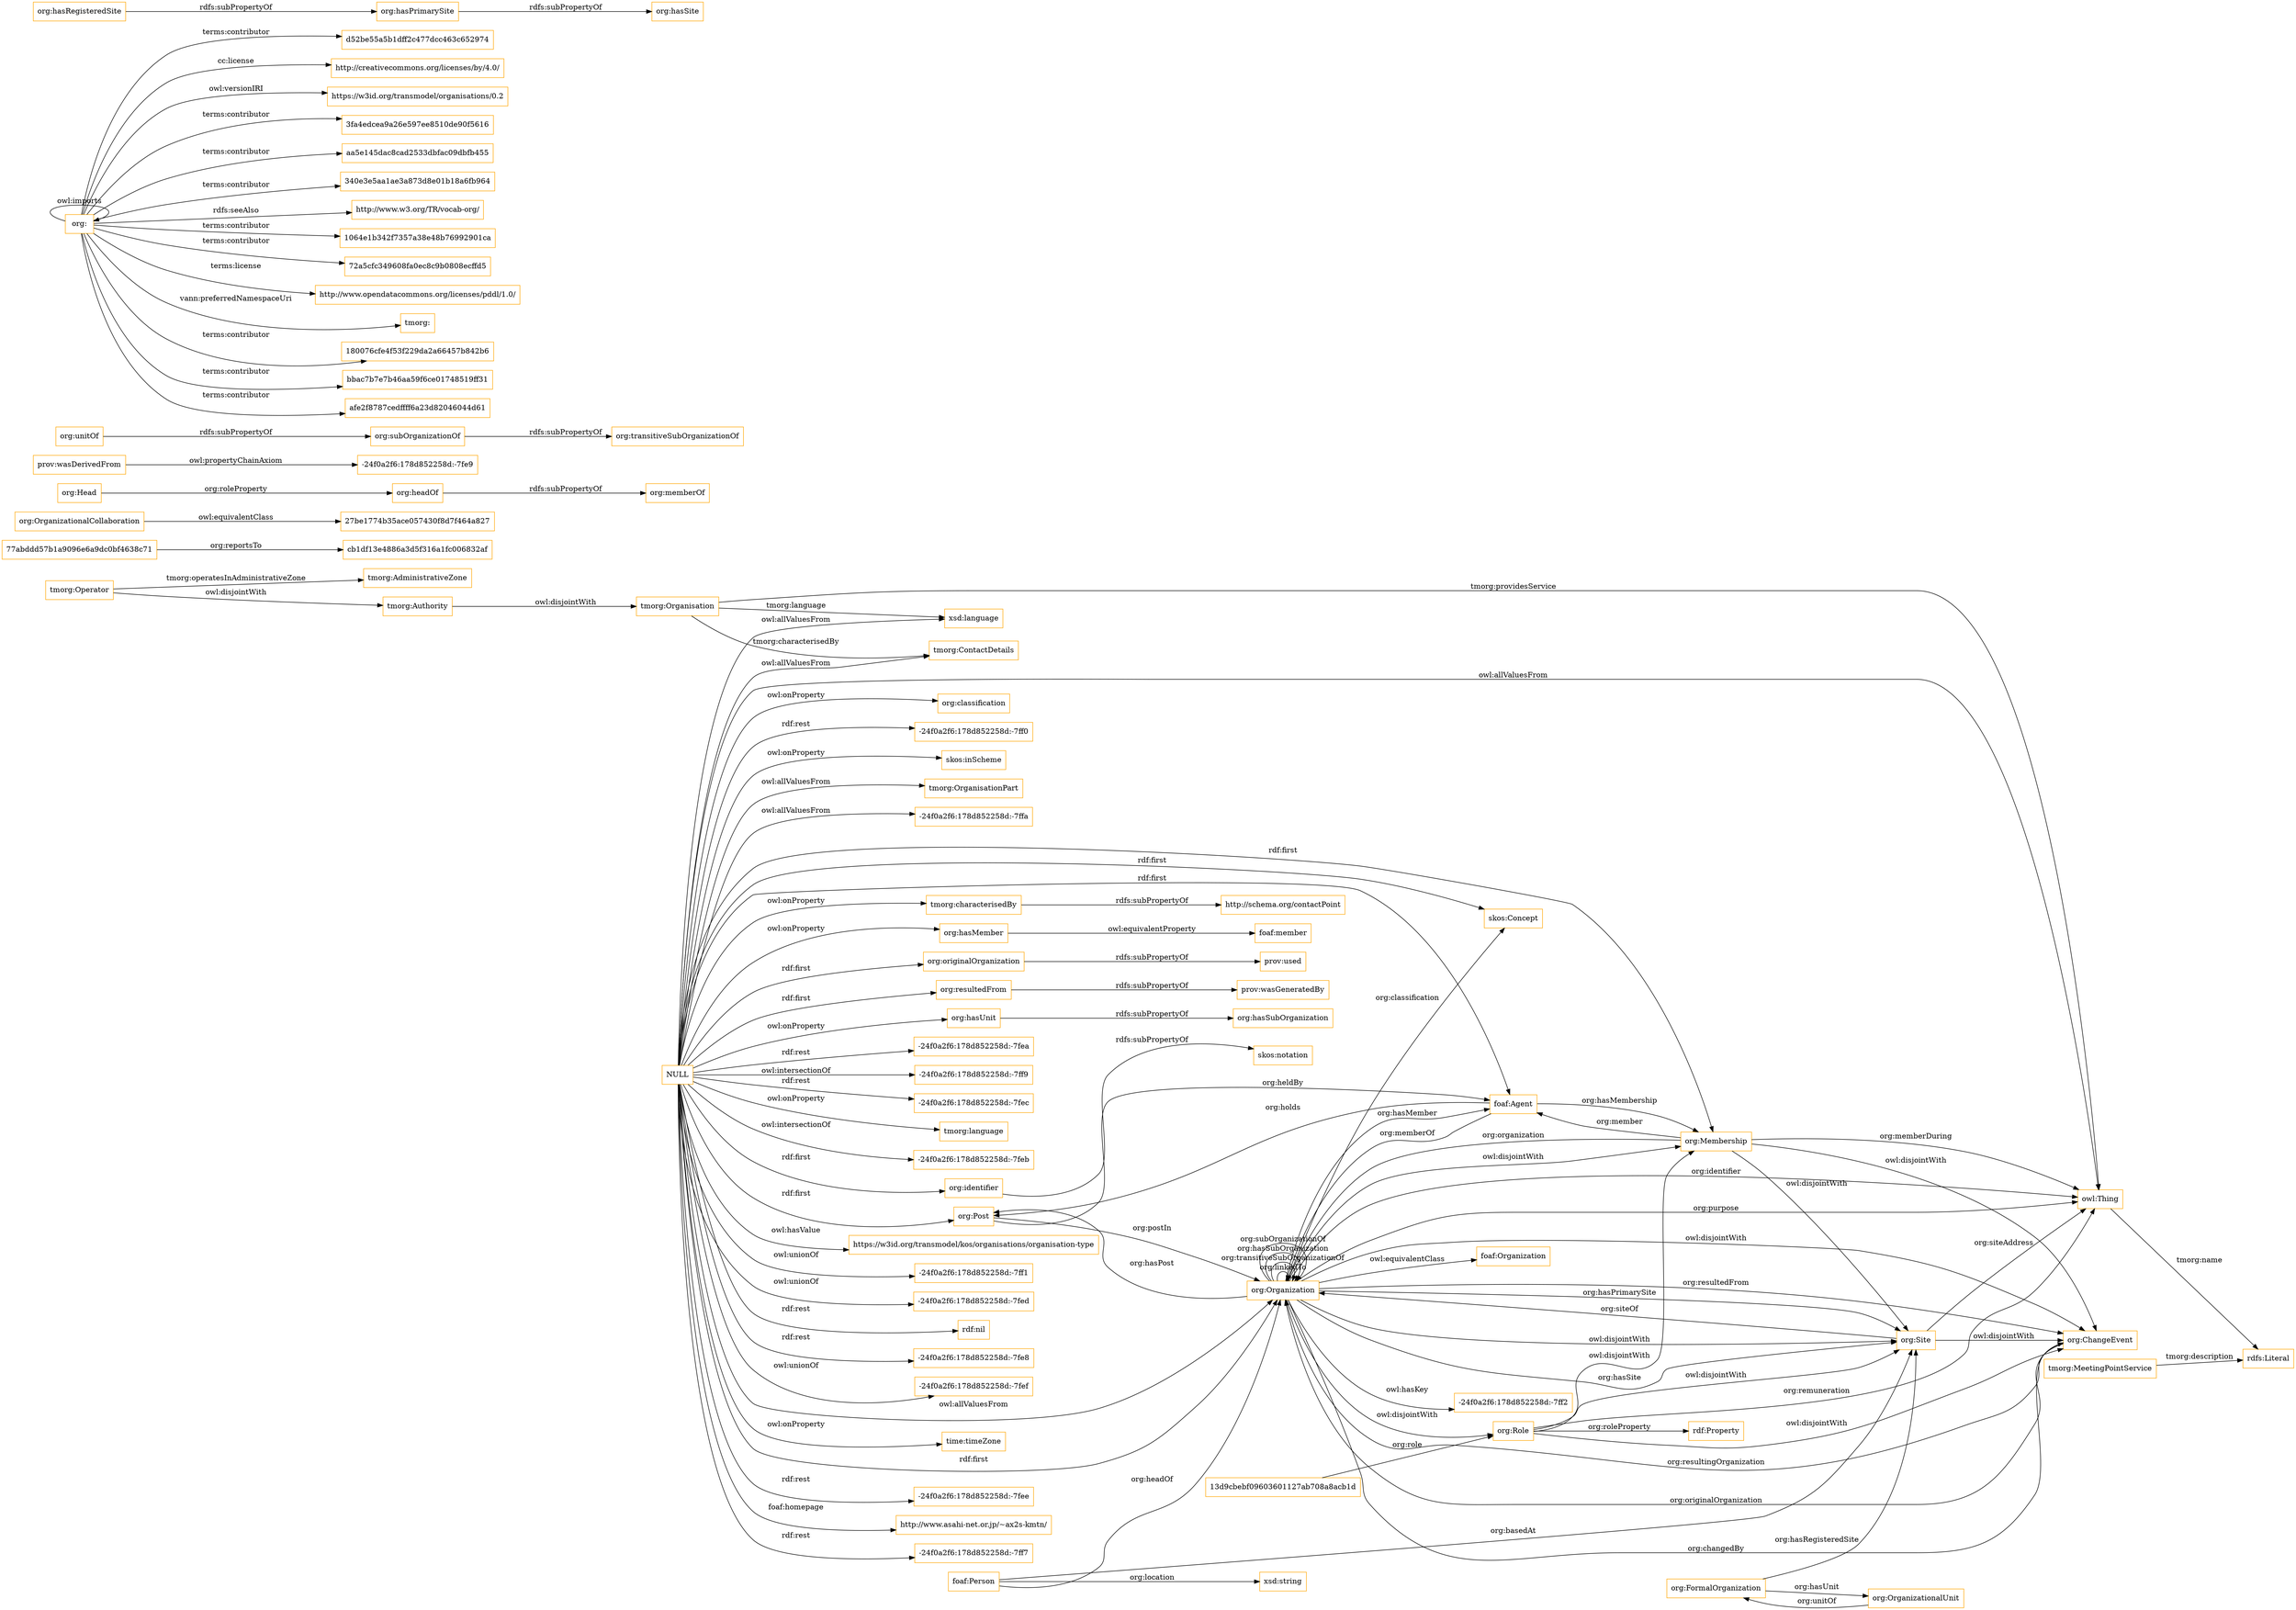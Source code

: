 digraph ar2dtool_diagram { 
rankdir=LR;
size="1501"
node [shape = rectangle, color="orange"]; "tmorg:Operator" "tmorg:AdministrativeZone" "tmorg:Organisation" "tmorg:OrganisationPart" "-24f0a2f6:178d852258d:-7ffa" "tmorg:ContactDetails" "foaf:Organization" "skos:Concept" "tmorg:Authority" "org:OrganizationalUnit" "77abddd57b1a9096e6a9dc0bf4638c71" "org:Post" "org:Site" "org:FormalOrganization" "13d9cbebf09603601127ab708a8acb1d" "27be1774b35ace057430f8d7f464a827" "org:OrganizationalCollaboration" "cb1df13e4886a3d5f316a1fc006832af" "org:Organization" "org:Role" "org:ChangeEvent" "org:Membership" ; /*classes style*/
	"tmorg:characterisedBy" -> "http://schema.org/contactPoint" [ label = "rdfs:subPropertyOf" ];
	"org:Role" -> "org:ChangeEvent" [ label = "owl:disjointWith" ];
	"org:Role" -> "org:Site" [ label = "owl:disjointWith" ];
	"org:Role" -> "org:Membership" [ label = "owl:disjointWith" ];
	"tmorg:Operator" -> "tmorg:Authority" [ label = "owl:disjointWith" ];
	"org:headOf" -> "org:memberOf" [ label = "rdfs:subPropertyOf" ];
	"prov:wasDerivedFrom" -> "-24f0a2f6:178d852258d:-7fe9" [ label = "owl:propertyChainAxiom" ];
	"org:hasMember" -> "foaf:member" [ label = "owl:equivalentProperty" ];
	"org:Membership" -> "org:ChangeEvent" [ label = "owl:disjointWith" ];
	"org:Membership" -> "org:Site" [ label = "owl:disjointWith" ];
	"org:Organization" -> "org:Role" [ label = "owl:disjointWith" ];
	"org:Organization" -> "org:ChangeEvent" [ label = "owl:disjointWith" ];
	"org:Organization" -> "foaf:Organization" [ label = "owl:equivalentClass" ];
	"org:Organization" -> "org:Membership" [ label = "owl:disjointWith" ];
	"org:Organization" -> "-24f0a2f6:178d852258d:-7ff2" [ label = "owl:hasKey" ];
	"org:Organization" -> "org:Site" [ label = "owl:disjointWith" ];
	"org:originalOrganization" -> "prov:used" [ label = "rdfs:subPropertyOf" ];
	"org:Site" -> "org:ChangeEvent" [ label = "owl:disjointWith" ];
	"org:subOrganizationOf" -> "org:transitiveSubOrganizationOf" [ label = "rdfs:subPropertyOf" ];
	"NULL" -> "org:Post" [ label = "rdf:first" ];
	"NULL" -> "owl:Thing" [ label = "owl:allValuesFrom" ];
	"NULL" -> "-24f0a2f6:178d852258d:-7fea" [ label = "rdf:rest" ];
	"NULL" -> "tmorg:characterisedBy" [ label = "owl:onProperty" ];
	"NULL" -> "tmorg:OrganisationPart" [ label = "owl:allValuesFrom" ];
	"NULL" -> "org:Organization" [ label = "owl:allValuesFrom" ];
	"NULL" -> "-24f0a2f6:178d852258d:-7ffa" [ label = "owl:allValuesFrom" ];
	"NULL" -> "-24f0a2f6:178d852258d:-7ff9" [ label = "owl:intersectionOf" ];
	"NULL" -> "-24f0a2f6:178d852258d:-7fec" [ label = "rdf:rest" ];
	"NULL" -> "tmorg:language" [ label = "owl:onProperty" ];
	"NULL" -> "-24f0a2f6:178d852258d:-7feb" [ label = "owl:intersectionOf" ];
	"NULL" -> "org:resultedFrom" [ label = "rdf:first" ];
	"NULL" -> "org:hasUnit" [ label = "owl:onProperty" ];
	"NULL" -> "skos:Concept" [ label = "rdf:first" ];
	"NULL" -> "https://w3id.org/transmodel/kos/organisations/organisation-type" [ label = "owl:hasValue" ];
	"NULL" -> "org:originalOrganization" [ label = "rdf:first" ];
	"NULL" -> "org:Organization" [ label = "rdf:first" ];
	"NULL" -> "-24f0a2f6:178d852258d:-7ff1" [ label = "owl:unionOf" ];
	"NULL" -> "-24f0a2f6:178d852258d:-7fed" [ label = "owl:unionOf" ];
	"NULL" -> "rdf:nil" [ label = "rdf:rest" ];
	"NULL" -> "-24f0a2f6:178d852258d:-7fe8" [ label = "rdf:rest" ];
	"NULL" -> "-24f0a2f6:178d852258d:-7fef" [ label = "owl:unionOf" ];
	"NULL" -> "org:identifier" [ label = "rdf:first" ];
	"NULL" -> "time:timeZone" [ label = "owl:onProperty" ];
	"NULL" -> "foaf:Agent" [ label = "rdf:first" ];
	"NULL" -> "-24f0a2f6:178d852258d:-7fee" [ label = "rdf:rest" ];
	"NULL" -> "http://www.asahi-net.or.jp/~ax2s-kmtn/" [ label = "foaf:homepage" ];
	"NULL" -> "-24f0a2f6:178d852258d:-7ff7" [ label = "rdf:rest" ];
	"NULL" -> "xsd:language" [ label = "owl:allValuesFrom" ];
	"NULL" -> "org:classification" [ label = "owl:onProperty" ];
	"NULL" -> "org:Membership" [ label = "rdf:first" ];
	"NULL" -> "-24f0a2f6:178d852258d:-7ff0" [ label = "rdf:rest" ];
	"NULL" -> "skos:inScheme" [ label = "owl:onProperty" ];
	"NULL" -> "tmorg:ContactDetails" [ label = "owl:allValuesFrom" ];
	"NULL" -> "org:hasMember" [ label = "owl:onProperty" ];
	"org:resultedFrom" -> "prov:wasGeneratedBy" [ label = "rdfs:subPropertyOf" ];
	"org:Head" -> "org:headOf" [ label = "org:roleProperty" ];
	"org:" -> "d52be55a5b1dff2c477dcc463c652974" [ label = "terms:contributor" ];
	"org:" -> "http://creativecommons.org/licenses/by/4.0/" [ label = "cc:license" ];
	"org:" -> "https://w3id.org/transmodel/organisations/0.2" [ label = "owl:versionIRI" ];
	"org:" -> "3fa4edcea9a26e597ee8510de90f5616" [ label = "terms:contributor" ];
	"org:" -> "aa5e145dac8cad2533dbfac09dbfb455" [ label = "terms:contributor" ];
	"org:" -> "org:" [ label = "owl:imports" ];
	"org:" -> "340e3e5aa1ae3a873d8e01b18a6fb964" [ label = "terms:contributor" ];
	"org:" -> "http://www.w3.org/TR/vocab-org/" [ label = "rdfs:seeAlso" ];
	"org:" -> "1064e1b342f7357a38e48b76992901ca" [ label = "terms:contributor" ];
	"org:" -> "72a5cfc349608fa0ec8c9b0808ecffd5" [ label = "terms:contributor" ];
	"org:" -> "http://www.opendatacommons.org/licenses/pddl/1.0/" [ label = "terms:license" ];
	"org:" -> "tmorg:" [ label = "vann:preferredNamespaceUri" ];
	"org:" -> "180076cfe4f53f229da2a66457b842b6" [ label = "terms:contributor" ];
	"org:" -> "bbac7b7e7b46aa59f6ce01748519ff31" [ label = "terms:contributor" ];
	"org:" -> "afe2f8787cedffff6a23d82046044d61" [ label = "terms:contributor" ];
	"org:OrganizationalCollaboration" -> "27be1774b35ace057430f8d7f464a827" [ label = "owl:equivalentClass" ];
	"org:hasRegisteredSite" -> "org:hasPrimarySite" [ label = "rdfs:subPropertyOf" ];
	"org:hasPrimarySite" -> "org:hasSite" [ label = "rdfs:subPropertyOf" ];
	"org:unitOf" -> "org:subOrganizationOf" [ label = "rdfs:subPropertyOf" ];
	"org:identifier" -> "skos:notation" [ label = "rdfs:subPropertyOf" ];
	"tmorg:Authority" -> "tmorg:Organisation" [ label = "owl:disjointWith" ];
	"org:hasUnit" -> "org:hasSubOrganization" [ label = "rdfs:subPropertyOf" ];
	"tmorg:Organisation" -> "owl:Thing" [ label = "tmorg:providesService" ];
	"org:FormalOrganization" -> "org:Site" [ label = "org:hasRegisteredSite" ];
	"org:Post" -> "org:Organization" [ label = "org:postIn" ];
	"org:Site" -> "owl:Thing" [ label = "org:siteAddress" ];
	"org:FormalOrganization" -> "org:OrganizationalUnit" [ label = "org:hasUnit" ];
	"org:Organization" -> "org:Site" [ label = "org:hasSite" ];
	"org:ChangeEvent" -> "org:Organization" [ label = "org:resultingOrganization" ];
	"77abddd57b1a9096e6a9dc0bf4638c71" -> "cb1df13e4886a3d5f316a1fc006832af" [ label = "org:reportsTo" ];
	"tmorg:MeetingPointService" -> "rdfs:Literal" [ label = "tmorg:description" ];
	"foaf:Agent" -> "org:Organization" [ label = "org:memberOf" ];
	"org:Organization" -> "owl:Thing" [ label = "org:identifier" ];
	"org:Organization" -> "skos:Concept" [ label = "org:classification" ];
	"foaf:Person" -> "org:Organization" [ label = "org:headOf" ];
	"foaf:Agent" -> "org:Membership" [ label = "org:hasMembership" ];
	"org:Organization" -> "org:Post" [ label = "org:hasPost" ];
	"org:Membership" -> "org:Organization" [ label = "org:organization" ];
	"org:ChangeEvent" -> "org:Organization" [ label = "org:originalOrganization" ];
	"tmorg:Organisation" -> "xsd:language" [ label = "tmorg:language" ];
	"org:Organization" -> "org:ChangeEvent" [ label = "org:resultedFrom" ];
	"org:Membership" -> "owl:Thing" [ label = "org:memberDuring" ];
	"13d9cbebf09603601127ab708a8acb1d" -> "org:Role" [ label = "org:role" ];
	"org:Organization" -> "org:Site" [ label = "org:hasPrimarySite" ];
	"org:Organization" -> "org:Organization" [ label = "org:linkedTo" ];
	"org:Site" -> "org:Organization" [ label = "org:siteOf" ];
	"org:Organization" -> "foaf:Agent" [ label = "org:hasMember" ];
	"org:Organization" -> "org:Organization" [ label = "org:transitiveSubOrganizationOf" ];
	"org:Membership" -> "foaf:Agent" [ label = "org:member" ];
	"org:Organization" -> "org:Organization" [ label = "org:hasSubOrganization" ];
	"owl:Thing" -> "rdfs:Literal" [ label = "tmorg:name" ];
	"foaf:Person" -> "xsd:string" [ label = "org:location" ];
	"foaf:Person" -> "org:Site" [ label = "org:basedAt" ];
	"tmorg:Operator" -> "tmorg:AdministrativeZone" [ label = "tmorg:operatesInAdministrativeZone" ];
	"org:Role" -> "owl:Thing" [ label = "org:remuneration" ];
	"org:Organization" -> "org:ChangeEvent" [ label = "org:changedBy" ];
	"org:OrganizationalUnit" -> "org:FormalOrganization" [ label = "org:unitOf" ];
	"org:Post" -> "foaf:Agent" [ label = "org:heldBy" ];
	"org:Role" -> "rdf:Property" [ label = "org:roleProperty" ];
	"org:Organization" -> "owl:Thing" [ label = "org:purpose" ];
	"foaf:Agent" -> "org:Post" [ label = "org:holds" ];
	"org:Organization" -> "org:Organization" [ label = "org:subOrganizationOf" ];
	"tmorg:Organisation" -> "tmorg:ContactDetails" [ label = "tmorg:characterisedBy" ];

}
